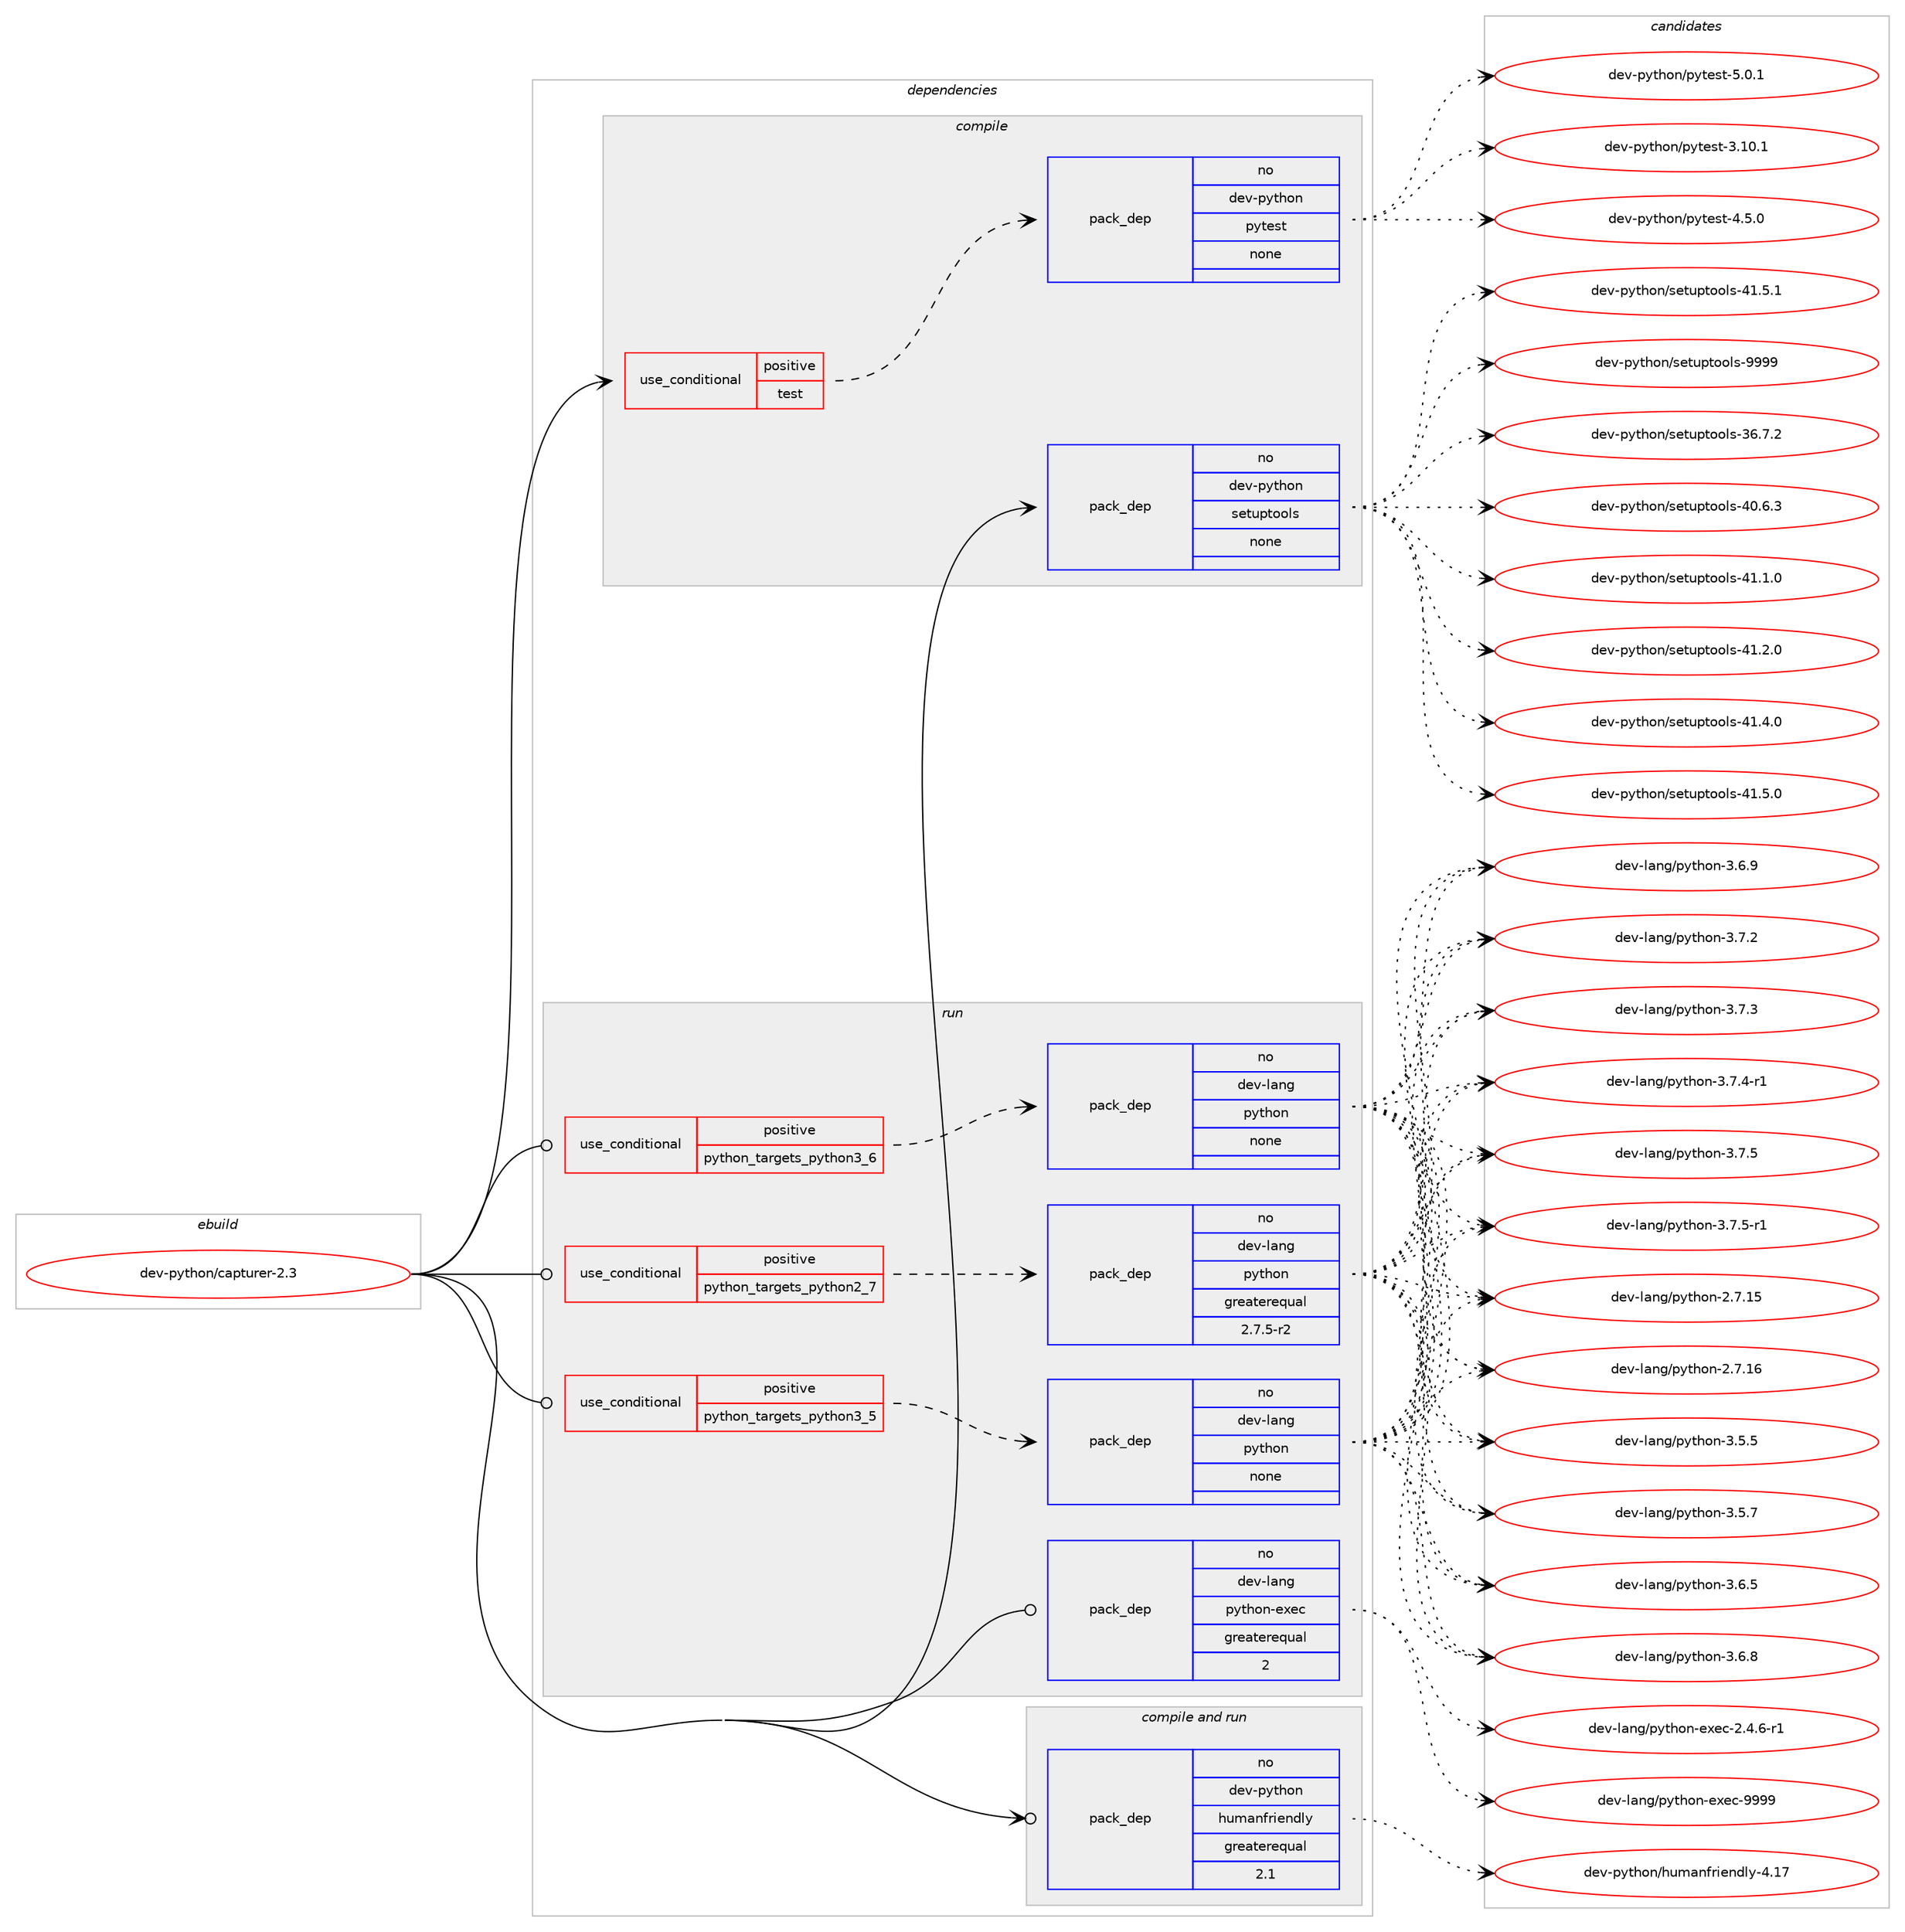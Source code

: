 digraph prolog {

# *************
# Graph options
# *************

newrank=true;
concentrate=true;
compound=true;
graph [rankdir=LR,fontname=Helvetica,fontsize=10,ranksep=1.5];#, ranksep=2.5, nodesep=0.2];
edge  [arrowhead=vee];
node  [fontname=Helvetica,fontsize=10];

# **********
# The ebuild
# **********

subgraph cluster_leftcol {
color=gray;
rank=same;
label=<<i>ebuild</i>>;
id [label="dev-python/capturer-2.3", color=red, width=4, href="../dev-python/capturer-2.3.svg"];
}

# ****************
# The dependencies
# ****************

subgraph cluster_midcol {
color=gray;
label=<<i>dependencies</i>>;
subgraph cluster_compile {
fillcolor="#eeeeee";
style=filled;
label=<<i>compile</i>>;
subgraph cond137249 {
dependency597983 [label=<<TABLE BORDER="0" CELLBORDER="1" CELLSPACING="0" CELLPADDING="4"><TR><TD ROWSPAN="3" CELLPADDING="10">use_conditional</TD></TR><TR><TD>positive</TD></TR><TR><TD>test</TD></TR></TABLE>>, shape=none, color=red];
subgraph pack448955 {
dependency597984 [label=<<TABLE BORDER="0" CELLBORDER="1" CELLSPACING="0" CELLPADDING="4" WIDTH="220"><TR><TD ROWSPAN="6" CELLPADDING="30">pack_dep</TD></TR><TR><TD WIDTH="110">no</TD></TR><TR><TD>dev-python</TD></TR><TR><TD>pytest</TD></TR><TR><TD>none</TD></TR><TR><TD></TD></TR></TABLE>>, shape=none, color=blue];
}
dependency597983:e -> dependency597984:w [weight=20,style="dashed",arrowhead="vee"];
}
id:e -> dependency597983:w [weight=20,style="solid",arrowhead="vee"];
subgraph pack448956 {
dependency597985 [label=<<TABLE BORDER="0" CELLBORDER="1" CELLSPACING="0" CELLPADDING="4" WIDTH="220"><TR><TD ROWSPAN="6" CELLPADDING="30">pack_dep</TD></TR><TR><TD WIDTH="110">no</TD></TR><TR><TD>dev-python</TD></TR><TR><TD>setuptools</TD></TR><TR><TD>none</TD></TR><TR><TD></TD></TR></TABLE>>, shape=none, color=blue];
}
id:e -> dependency597985:w [weight=20,style="solid",arrowhead="vee"];
}
subgraph cluster_compileandrun {
fillcolor="#eeeeee";
style=filled;
label=<<i>compile and run</i>>;
subgraph pack448957 {
dependency597986 [label=<<TABLE BORDER="0" CELLBORDER="1" CELLSPACING="0" CELLPADDING="4" WIDTH="220"><TR><TD ROWSPAN="6" CELLPADDING="30">pack_dep</TD></TR><TR><TD WIDTH="110">no</TD></TR><TR><TD>dev-python</TD></TR><TR><TD>humanfriendly</TD></TR><TR><TD>greaterequal</TD></TR><TR><TD>2.1</TD></TR></TABLE>>, shape=none, color=blue];
}
id:e -> dependency597986:w [weight=20,style="solid",arrowhead="odotvee"];
}
subgraph cluster_run {
fillcolor="#eeeeee";
style=filled;
label=<<i>run</i>>;
subgraph cond137250 {
dependency597987 [label=<<TABLE BORDER="0" CELLBORDER="1" CELLSPACING="0" CELLPADDING="4"><TR><TD ROWSPAN="3" CELLPADDING="10">use_conditional</TD></TR><TR><TD>positive</TD></TR><TR><TD>python_targets_python2_7</TD></TR></TABLE>>, shape=none, color=red];
subgraph pack448958 {
dependency597988 [label=<<TABLE BORDER="0" CELLBORDER="1" CELLSPACING="0" CELLPADDING="4" WIDTH="220"><TR><TD ROWSPAN="6" CELLPADDING="30">pack_dep</TD></TR><TR><TD WIDTH="110">no</TD></TR><TR><TD>dev-lang</TD></TR><TR><TD>python</TD></TR><TR><TD>greaterequal</TD></TR><TR><TD>2.7.5-r2</TD></TR></TABLE>>, shape=none, color=blue];
}
dependency597987:e -> dependency597988:w [weight=20,style="dashed",arrowhead="vee"];
}
id:e -> dependency597987:w [weight=20,style="solid",arrowhead="odot"];
subgraph cond137251 {
dependency597989 [label=<<TABLE BORDER="0" CELLBORDER="1" CELLSPACING="0" CELLPADDING="4"><TR><TD ROWSPAN="3" CELLPADDING="10">use_conditional</TD></TR><TR><TD>positive</TD></TR><TR><TD>python_targets_python3_5</TD></TR></TABLE>>, shape=none, color=red];
subgraph pack448959 {
dependency597990 [label=<<TABLE BORDER="0" CELLBORDER="1" CELLSPACING="0" CELLPADDING="4" WIDTH="220"><TR><TD ROWSPAN="6" CELLPADDING="30">pack_dep</TD></TR><TR><TD WIDTH="110">no</TD></TR><TR><TD>dev-lang</TD></TR><TR><TD>python</TD></TR><TR><TD>none</TD></TR><TR><TD></TD></TR></TABLE>>, shape=none, color=blue];
}
dependency597989:e -> dependency597990:w [weight=20,style="dashed",arrowhead="vee"];
}
id:e -> dependency597989:w [weight=20,style="solid",arrowhead="odot"];
subgraph cond137252 {
dependency597991 [label=<<TABLE BORDER="0" CELLBORDER="1" CELLSPACING="0" CELLPADDING="4"><TR><TD ROWSPAN="3" CELLPADDING="10">use_conditional</TD></TR><TR><TD>positive</TD></TR><TR><TD>python_targets_python3_6</TD></TR></TABLE>>, shape=none, color=red];
subgraph pack448960 {
dependency597992 [label=<<TABLE BORDER="0" CELLBORDER="1" CELLSPACING="0" CELLPADDING="4" WIDTH="220"><TR><TD ROWSPAN="6" CELLPADDING="30">pack_dep</TD></TR><TR><TD WIDTH="110">no</TD></TR><TR><TD>dev-lang</TD></TR><TR><TD>python</TD></TR><TR><TD>none</TD></TR><TR><TD></TD></TR></TABLE>>, shape=none, color=blue];
}
dependency597991:e -> dependency597992:w [weight=20,style="dashed",arrowhead="vee"];
}
id:e -> dependency597991:w [weight=20,style="solid",arrowhead="odot"];
subgraph pack448961 {
dependency597993 [label=<<TABLE BORDER="0" CELLBORDER="1" CELLSPACING="0" CELLPADDING="4" WIDTH="220"><TR><TD ROWSPAN="6" CELLPADDING="30">pack_dep</TD></TR><TR><TD WIDTH="110">no</TD></TR><TR><TD>dev-lang</TD></TR><TR><TD>python-exec</TD></TR><TR><TD>greaterequal</TD></TR><TR><TD>2</TD></TR></TABLE>>, shape=none, color=blue];
}
id:e -> dependency597993:w [weight=20,style="solid",arrowhead="odot"];
}
}

# **************
# The candidates
# **************

subgraph cluster_choices {
rank=same;
color=gray;
label=<<i>candidates</i>>;

subgraph choice448955 {
color=black;
nodesep=1;
choice100101118451121211161041111104711212111610111511645514649484649 [label="dev-python/pytest-3.10.1", color=red, width=4,href="../dev-python/pytest-3.10.1.svg"];
choice1001011184511212111610411111047112121116101115116455246534648 [label="dev-python/pytest-4.5.0", color=red, width=4,href="../dev-python/pytest-4.5.0.svg"];
choice1001011184511212111610411111047112121116101115116455346484649 [label="dev-python/pytest-5.0.1", color=red, width=4,href="../dev-python/pytest-5.0.1.svg"];
dependency597984:e -> choice100101118451121211161041111104711212111610111511645514649484649:w [style=dotted,weight="100"];
dependency597984:e -> choice1001011184511212111610411111047112121116101115116455246534648:w [style=dotted,weight="100"];
dependency597984:e -> choice1001011184511212111610411111047112121116101115116455346484649:w [style=dotted,weight="100"];
}
subgraph choice448956 {
color=black;
nodesep=1;
choice100101118451121211161041111104711510111611711211611111110811545515446554650 [label="dev-python/setuptools-36.7.2", color=red, width=4,href="../dev-python/setuptools-36.7.2.svg"];
choice100101118451121211161041111104711510111611711211611111110811545524846544651 [label="dev-python/setuptools-40.6.3", color=red, width=4,href="../dev-python/setuptools-40.6.3.svg"];
choice100101118451121211161041111104711510111611711211611111110811545524946494648 [label="dev-python/setuptools-41.1.0", color=red, width=4,href="../dev-python/setuptools-41.1.0.svg"];
choice100101118451121211161041111104711510111611711211611111110811545524946504648 [label="dev-python/setuptools-41.2.0", color=red, width=4,href="../dev-python/setuptools-41.2.0.svg"];
choice100101118451121211161041111104711510111611711211611111110811545524946524648 [label="dev-python/setuptools-41.4.0", color=red, width=4,href="../dev-python/setuptools-41.4.0.svg"];
choice100101118451121211161041111104711510111611711211611111110811545524946534648 [label="dev-python/setuptools-41.5.0", color=red, width=4,href="../dev-python/setuptools-41.5.0.svg"];
choice100101118451121211161041111104711510111611711211611111110811545524946534649 [label="dev-python/setuptools-41.5.1", color=red, width=4,href="../dev-python/setuptools-41.5.1.svg"];
choice10010111845112121116104111110471151011161171121161111111081154557575757 [label="dev-python/setuptools-9999", color=red, width=4,href="../dev-python/setuptools-9999.svg"];
dependency597985:e -> choice100101118451121211161041111104711510111611711211611111110811545515446554650:w [style=dotted,weight="100"];
dependency597985:e -> choice100101118451121211161041111104711510111611711211611111110811545524846544651:w [style=dotted,weight="100"];
dependency597985:e -> choice100101118451121211161041111104711510111611711211611111110811545524946494648:w [style=dotted,weight="100"];
dependency597985:e -> choice100101118451121211161041111104711510111611711211611111110811545524946504648:w [style=dotted,weight="100"];
dependency597985:e -> choice100101118451121211161041111104711510111611711211611111110811545524946524648:w [style=dotted,weight="100"];
dependency597985:e -> choice100101118451121211161041111104711510111611711211611111110811545524946534648:w [style=dotted,weight="100"];
dependency597985:e -> choice100101118451121211161041111104711510111611711211611111110811545524946534649:w [style=dotted,weight="100"];
dependency597985:e -> choice10010111845112121116104111110471151011161171121161111111081154557575757:w [style=dotted,weight="100"];
}
subgraph choice448957 {
color=black;
nodesep=1;
choice1001011184511212111610411111047104117109971101021141051011101001081214552464955 [label="dev-python/humanfriendly-4.17", color=red, width=4,href="../dev-python/humanfriendly-4.17.svg"];
dependency597986:e -> choice1001011184511212111610411111047104117109971101021141051011101001081214552464955:w [style=dotted,weight="100"];
}
subgraph choice448958 {
color=black;
nodesep=1;
choice10010111845108971101034711212111610411111045504655464953 [label="dev-lang/python-2.7.15", color=red, width=4,href="../dev-lang/python-2.7.15.svg"];
choice10010111845108971101034711212111610411111045504655464954 [label="dev-lang/python-2.7.16", color=red, width=4,href="../dev-lang/python-2.7.16.svg"];
choice100101118451089711010347112121116104111110455146534653 [label="dev-lang/python-3.5.5", color=red, width=4,href="../dev-lang/python-3.5.5.svg"];
choice100101118451089711010347112121116104111110455146534655 [label="dev-lang/python-3.5.7", color=red, width=4,href="../dev-lang/python-3.5.7.svg"];
choice100101118451089711010347112121116104111110455146544653 [label="dev-lang/python-3.6.5", color=red, width=4,href="../dev-lang/python-3.6.5.svg"];
choice100101118451089711010347112121116104111110455146544656 [label="dev-lang/python-3.6.8", color=red, width=4,href="../dev-lang/python-3.6.8.svg"];
choice100101118451089711010347112121116104111110455146544657 [label="dev-lang/python-3.6.9", color=red, width=4,href="../dev-lang/python-3.6.9.svg"];
choice100101118451089711010347112121116104111110455146554650 [label="dev-lang/python-3.7.2", color=red, width=4,href="../dev-lang/python-3.7.2.svg"];
choice100101118451089711010347112121116104111110455146554651 [label="dev-lang/python-3.7.3", color=red, width=4,href="../dev-lang/python-3.7.3.svg"];
choice1001011184510897110103471121211161041111104551465546524511449 [label="dev-lang/python-3.7.4-r1", color=red, width=4,href="../dev-lang/python-3.7.4-r1.svg"];
choice100101118451089711010347112121116104111110455146554653 [label="dev-lang/python-3.7.5", color=red, width=4,href="../dev-lang/python-3.7.5.svg"];
choice1001011184510897110103471121211161041111104551465546534511449 [label="dev-lang/python-3.7.5-r1", color=red, width=4,href="../dev-lang/python-3.7.5-r1.svg"];
dependency597988:e -> choice10010111845108971101034711212111610411111045504655464953:w [style=dotted,weight="100"];
dependency597988:e -> choice10010111845108971101034711212111610411111045504655464954:w [style=dotted,weight="100"];
dependency597988:e -> choice100101118451089711010347112121116104111110455146534653:w [style=dotted,weight="100"];
dependency597988:e -> choice100101118451089711010347112121116104111110455146534655:w [style=dotted,weight="100"];
dependency597988:e -> choice100101118451089711010347112121116104111110455146544653:w [style=dotted,weight="100"];
dependency597988:e -> choice100101118451089711010347112121116104111110455146544656:w [style=dotted,weight="100"];
dependency597988:e -> choice100101118451089711010347112121116104111110455146544657:w [style=dotted,weight="100"];
dependency597988:e -> choice100101118451089711010347112121116104111110455146554650:w [style=dotted,weight="100"];
dependency597988:e -> choice100101118451089711010347112121116104111110455146554651:w [style=dotted,weight="100"];
dependency597988:e -> choice1001011184510897110103471121211161041111104551465546524511449:w [style=dotted,weight="100"];
dependency597988:e -> choice100101118451089711010347112121116104111110455146554653:w [style=dotted,weight="100"];
dependency597988:e -> choice1001011184510897110103471121211161041111104551465546534511449:w [style=dotted,weight="100"];
}
subgraph choice448959 {
color=black;
nodesep=1;
choice10010111845108971101034711212111610411111045504655464953 [label="dev-lang/python-2.7.15", color=red, width=4,href="../dev-lang/python-2.7.15.svg"];
choice10010111845108971101034711212111610411111045504655464954 [label="dev-lang/python-2.7.16", color=red, width=4,href="../dev-lang/python-2.7.16.svg"];
choice100101118451089711010347112121116104111110455146534653 [label="dev-lang/python-3.5.5", color=red, width=4,href="../dev-lang/python-3.5.5.svg"];
choice100101118451089711010347112121116104111110455146534655 [label="dev-lang/python-3.5.7", color=red, width=4,href="../dev-lang/python-3.5.7.svg"];
choice100101118451089711010347112121116104111110455146544653 [label="dev-lang/python-3.6.5", color=red, width=4,href="../dev-lang/python-3.6.5.svg"];
choice100101118451089711010347112121116104111110455146544656 [label="dev-lang/python-3.6.8", color=red, width=4,href="../dev-lang/python-3.6.8.svg"];
choice100101118451089711010347112121116104111110455146544657 [label="dev-lang/python-3.6.9", color=red, width=4,href="../dev-lang/python-3.6.9.svg"];
choice100101118451089711010347112121116104111110455146554650 [label="dev-lang/python-3.7.2", color=red, width=4,href="../dev-lang/python-3.7.2.svg"];
choice100101118451089711010347112121116104111110455146554651 [label="dev-lang/python-3.7.3", color=red, width=4,href="../dev-lang/python-3.7.3.svg"];
choice1001011184510897110103471121211161041111104551465546524511449 [label="dev-lang/python-3.7.4-r1", color=red, width=4,href="../dev-lang/python-3.7.4-r1.svg"];
choice100101118451089711010347112121116104111110455146554653 [label="dev-lang/python-3.7.5", color=red, width=4,href="../dev-lang/python-3.7.5.svg"];
choice1001011184510897110103471121211161041111104551465546534511449 [label="dev-lang/python-3.7.5-r1", color=red, width=4,href="../dev-lang/python-3.7.5-r1.svg"];
dependency597990:e -> choice10010111845108971101034711212111610411111045504655464953:w [style=dotted,weight="100"];
dependency597990:e -> choice10010111845108971101034711212111610411111045504655464954:w [style=dotted,weight="100"];
dependency597990:e -> choice100101118451089711010347112121116104111110455146534653:w [style=dotted,weight="100"];
dependency597990:e -> choice100101118451089711010347112121116104111110455146534655:w [style=dotted,weight="100"];
dependency597990:e -> choice100101118451089711010347112121116104111110455146544653:w [style=dotted,weight="100"];
dependency597990:e -> choice100101118451089711010347112121116104111110455146544656:w [style=dotted,weight="100"];
dependency597990:e -> choice100101118451089711010347112121116104111110455146544657:w [style=dotted,weight="100"];
dependency597990:e -> choice100101118451089711010347112121116104111110455146554650:w [style=dotted,weight="100"];
dependency597990:e -> choice100101118451089711010347112121116104111110455146554651:w [style=dotted,weight="100"];
dependency597990:e -> choice1001011184510897110103471121211161041111104551465546524511449:w [style=dotted,weight="100"];
dependency597990:e -> choice100101118451089711010347112121116104111110455146554653:w [style=dotted,weight="100"];
dependency597990:e -> choice1001011184510897110103471121211161041111104551465546534511449:w [style=dotted,weight="100"];
}
subgraph choice448960 {
color=black;
nodesep=1;
choice10010111845108971101034711212111610411111045504655464953 [label="dev-lang/python-2.7.15", color=red, width=4,href="../dev-lang/python-2.7.15.svg"];
choice10010111845108971101034711212111610411111045504655464954 [label="dev-lang/python-2.7.16", color=red, width=4,href="../dev-lang/python-2.7.16.svg"];
choice100101118451089711010347112121116104111110455146534653 [label="dev-lang/python-3.5.5", color=red, width=4,href="../dev-lang/python-3.5.5.svg"];
choice100101118451089711010347112121116104111110455146534655 [label="dev-lang/python-3.5.7", color=red, width=4,href="../dev-lang/python-3.5.7.svg"];
choice100101118451089711010347112121116104111110455146544653 [label="dev-lang/python-3.6.5", color=red, width=4,href="../dev-lang/python-3.6.5.svg"];
choice100101118451089711010347112121116104111110455146544656 [label="dev-lang/python-3.6.8", color=red, width=4,href="../dev-lang/python-3.6.8.svg"];
choice100101118451089711010347112121116104111110455146544657 [label="dev-lang/python-3.6.9", color=red, width=4,href="../dev-lang/python-3.6.9.svg"];
choice100101118451089711010347112121116104111110455146554650 [label="dev-lang/python-3.7.2", color=red, width=4,href="../dev-lang/python-3.7.2.svg"];
choice100101118451089711010347112121116104111110455146554651 [label="dev-lang/python-3.7.3", color=red, width=4,href="../dev-lang/python-3.7.3.svg"];
choice1001011184510897110103471121211161041111104551465546524511449 [label="dev-lang/python-3.7.4-r1", color=red, width=4,href="../dev-lang/python-3.7.4-r1.svg"];
choice100101118451089711010347112121116104111110455146554653 [label="dev-lang/python-3.7.5", color=red, width=4,href="../dev-lang/python-3.7.5.svg"];
choice1001011184510897110103471121211161041111104551465546534511449 [label="dev-lang/python-3.7.5-r1", color=red, width=4,href="../dev-lang/python-3.7.5-r1.svg"];
dependency597992:e -> choice10010111845108971101034711212111610411111045504655464953:w [style=dotted,weight="100"];
dependency597992:e -> choice10010111845108971101034711212111610411111045504655464954:w [style=dotted,weight="100"];
dependency597992:e -> choice100101118451089711010347112121116104111110455146534653:w [style=dotted,weight="100"];
dependency597992:e -> choice100101118451089711010347112121116104111110455146534655:w [style=dotted,weight="100"];
dependency597992:e -> choice100101118451089711010347112121116104111110455146544653:w [style=dotted,weight="100"];
dependency597992:e -> choice100101118451089711010347112121116104111110455146544656:w [style=dotted,weight="100"];
dependency597992:e -> choice100101118451089711010347112121116104111110455146544657:w [style=dotted,weight="100"];
dependency597992:e -> choice100101118451089711010347112121116104111110455146554650:w [style=dotted,weight="100"];
dependency597992:e -> choice100101118451089711010347112121116104111110455146554651:w [style=dotted,weight="100"];
dependency597992:e -> choice1001011184510897110103471121211161041111104551465546524511449:w [style=dotted,weight="100"];
dependency597992:e -> choice100101118451089711010347112121116104111110455146554653:w [style=dotted,weight="100"];
dependency597992:e -> choice1001011184510897110103471121211161041111104551465546534511449:w [style=dotted,weight="100"];
}
subgraph choice448961 {
color=black;
nodesep=1;
choice10010111845108971101034711212111610411111045101120101994550465246544511449 [label="dev-lang/python-exec-2.4.6-r1", color=red, width=4,href="../dev-lang/python-exec-2.4.6-r1.svg"];
choice10010111845108971101034711212111610411111045101120101994557575757 [label="dev-lang/python-exec-9999", color=red, width=4,href="../dev-lang/python-exec-9999.svg"];
dependency597993:e -> choice10010111845108971101034711212111610411111045101120101994550465246544511449:w [style=dotted,weight="100"];
dependency597993:e -> choice10010111845108971101034711212111610411111045101120101994557575757:w [style=dotted,weight="100"];
}
}

}

